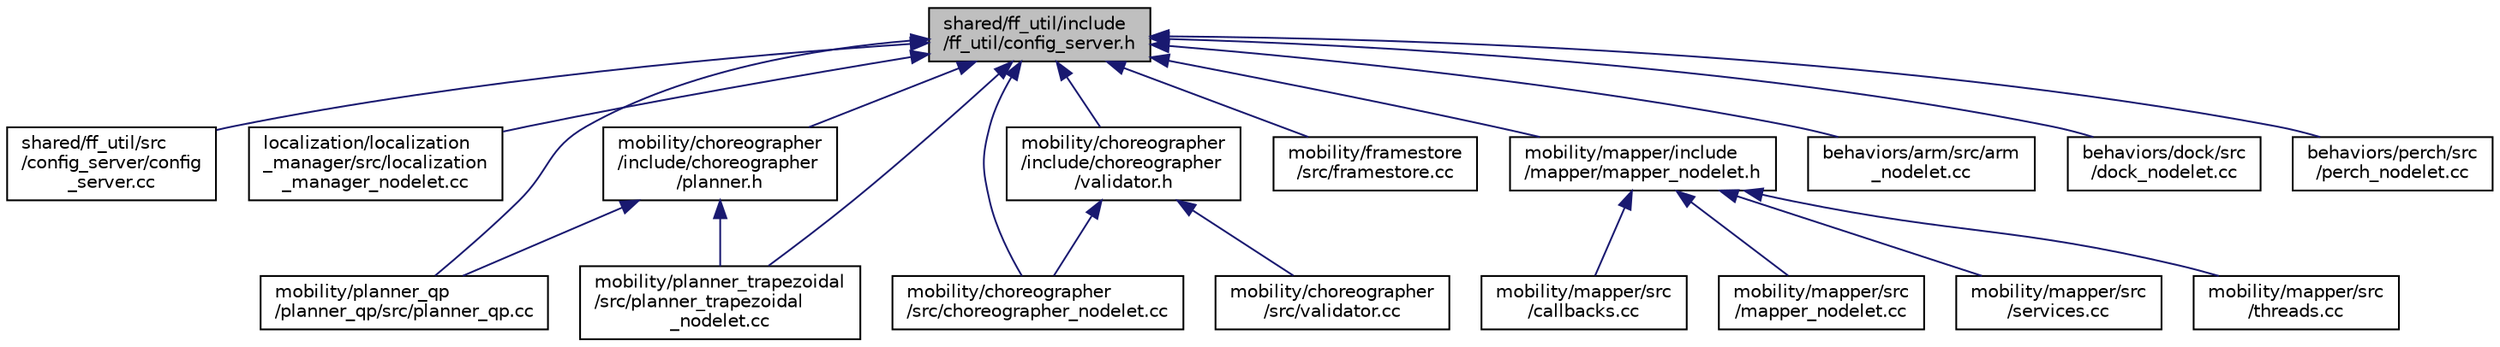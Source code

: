 digraph "shared/ff_util/include/ff_util/config_server.h"
{
 // LATEX_PDF_SIZE
  edge [fontname="Helvetica",fontsize="10",labelfontname="Helvetica",labelfontsize="10"];
  node [fontname="Helvetica",fontsize="10",shape=record];
  Node1 [label="shared/ff_util/include\l/ff_util/config_server.h",height=0.2,width=0.4,color="black", fillcolor="grey75", style="filled", fontcolor="black",tooltip=" "];
  Node1 -> Node2 [dir="back",color="midnightblue",fontsize="10",style="solid",fontname="Helvetica"];
  Node2 [label="shared/ff_util/src\l/config_server/config\l_server.cc",height=0.2,width=0.4,color="black", fillcolor="white", style="filled",URL="$config__server_8cc.html",tooltip=" "];
  Node1 -> Node3 [dir="back",color="midnightblue",fontsize="10",style="solid",fontname="Helvetica"];
  Node3 [label="localization/localization\l_manager/src/localization\l_manager_nodelet.cc",height=0.2,width=0.4,color="black", fillcolor="white", style="filled",URL="$localization__manager__nodelet_8cc.html",tooltip=" "];
  Node1 -> Node4 [dir="back",color="midnightblue",fontsize="10",style="solid",fontname="Helvetica"];
  Node4 [label="mobility/choreographer\l/include/choreographer\l/planner.h",height=0.2,width=0.4,color="black", fillcolor="white", style="filled",URL="$planner_8h.html",tooltip=" "];
  Node4 -> Node5 [dir="back",color="midnightblue",fontsize="10",style="solid",fontname="Helvetica"];
  Node5 [label="mobility/planner_qp\l/planner_qp/src/planner_qp.cc",height=0.2,width=0.4,color="black", fillcolor="white", style="filled",URL="$planner__qp_8cc.html",tooltip=" "];
  Node4 -> Node6 [dir="back",color="midnightblue",fontsize="10",style="solid",fontname="Helvetica"];
  Node6 [label="mobility/planner_trapezoidal\l/src/planner_trapezoidal\l_nodelet.cc",height=0.2,width=0.4,color="black", fillcolor="white", style="filled",URL="$planner__trapezoidal__nodelet_8cc.html",tooltip=" "];
  Node1 -> Node7 [dir="back",color="midnightblue",fontsize="10",style="solid",fontname="Helvetica"];
  Node7 [label="mobility/choreographer\l/include/choreographer\l/validator.h",height=0.2,width=0.4,color="black", fillcolor="white", style="filled",URL="$validator_8h.html",tooltip=" "];
  Node7 -> Node8 [dir="back",color="midnightblue",fontsize="10",style="solid",fontname="Helvetica"];
  Node8 [label="mobility/choreographer\l/src/choreographer_nodelet.cc",height=0.2,width=0.4,color="black", fillcolor="white", style="filled",URL="$choreographer__nodelet_8cc.html",tooltip=" "];
  Node7 -> Node9 [dir="back",color="midnightblue",fontsize="10",style="solid",fontname="Helvetica"];
  Node9 [label="mobility/choreographer\l/src/validator.cc",height=0.2,width=0.4,color="black", fillcolor="white", style="filled",URL="$validator_8cc.html",tooltip=" "];
  Node1 -> Node8 [dir="back",color="midnightblue",fontsize="10",style="solid",fontname="Helvetica"];
  Node1 -> Node10 [dir="back",color="midnightblue",fontsize="10",style="solid",fontname="Helvetica"];
  Node10 [label="mobility/framestore\l/src/framestore.cc",height=0.2,width=0.4,color="black", fillcolor="white", style="filled",URL="$framestore_8cc.html",tooltip=" "];
  Node1 -> Node11 [dir="back",color="midnightblue",fontsize="10",style="solid",fontname="Helvetica"];
  Node11 [label="mobility/mapper/include\l/mapper/mapper_nodelet.h",height=0.2,width=0.4,color="black", fillcolor="white", style="filled",URL="$mapper__nodelet_8h.html",tooltip=" "];
  Node11 -> Node12 [dir="back",color="midnightblue",fontsize="10",style="solid",fontname="Helvetica"];
  Node12 [label="mobility/mapper/src\l/callbacks.cc",height=0.2,width=0.4,color="black", fillcolor="white", style="filled",URL="$callbacks_8cc.html",tooltip=" "];
  Node11 -> Node13 [dir="back",color="midnightblue",fontsize="10",style="solid",fontname="Helvetica"];
  Node13 [label="mobility/mapper/src\l/mapper_nodelet.cc",height=0.2,width=0.4,color="black", fillcolor="white", style="filled",URL="$mapper__nodelet_8cc.html",tooltip=" "];
  Node11 -> Node14 [dir="back",color="midnightblue",fontsize="10",style="solid",fontname="Helvetica"];
  Node14 [label="mobility/mapper/src\l/services.cc",height=0.2,width=0.4,color="black", fillcolor="white", style="filled",URL="$services_8cc.html",tooltip=" "];
  Node11 -> Node15 [dir="back",color="midnightblue",fontsize="10",style="solid",fontname="Helvetica"];
  Node15 [label="mobility/mapper/src\l/threads.cc",height=0.2,width=0.4,color="black", fillcolor="white", style="filled",URL="$threads_8cc.html",tooltip=" "];
  Node1 -> Node5 [dir="back",color="midnightblue",fontsize="10",style="solid",fontname="Helvetica"];
  Node1 -> Node6 [dir="back",color="midnightblue",fontsize="10",style="solid",fontname="Helvetica"];
  Node1 -> Node16 [dir="back",color="midnightblue",fontsize="10",style="solid",fontname="Helvetica"];
  Node16 [label="behaviors/arm/src/arm\l_nodelet.cc",height=0.2,width=0.4,color="black", fillcolor="white", style="filled",URL="$arm__nodelet_8cc.html",tooltip=" "];
  Node1 -> Node17 [dir="back",color="midnightblue",fontsize="10",style="solid",fontname="Helvetica"];
  Node17 [label="behaviors/dock/src\l/dock_nodelet.cc",height=0.2,width=0.4,color="black", fillcolor="white", style="filled",URL="$dock__nodelet_8cc.html",tooltip=" "];
  Node1 -> Node18 [dir="back",color="midnightblue",fontsize="10",style="solid",fontname="Helvetica"];
  Node18 [label="behaviors/perch/src\l/perch_nodelet.cc",height=0.2,width=0.4,color="black", fillcolor="white", style="filled",URL="$perch__nodelet_8cc.html",tooltip=" "];
}
